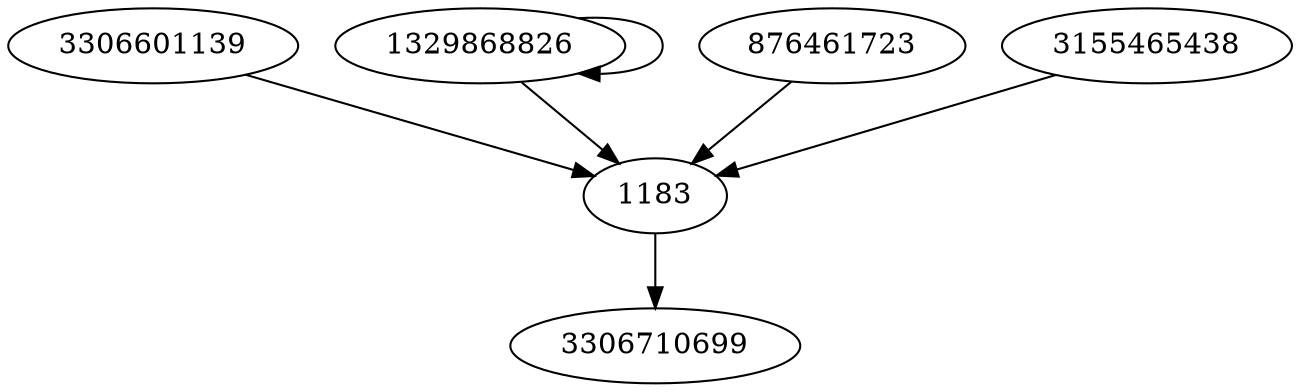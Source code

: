 digraph  {
3306710699;
3306601139;
1329868826;
876461723;
3155465438;
1183;
3306601139 -> 1183;
1329868826 -> 1183;
1329868826 -> 1329868826;
876461723 -> 1183;
3155465438 -> 1183;
1183 -> 3306710699;
}
